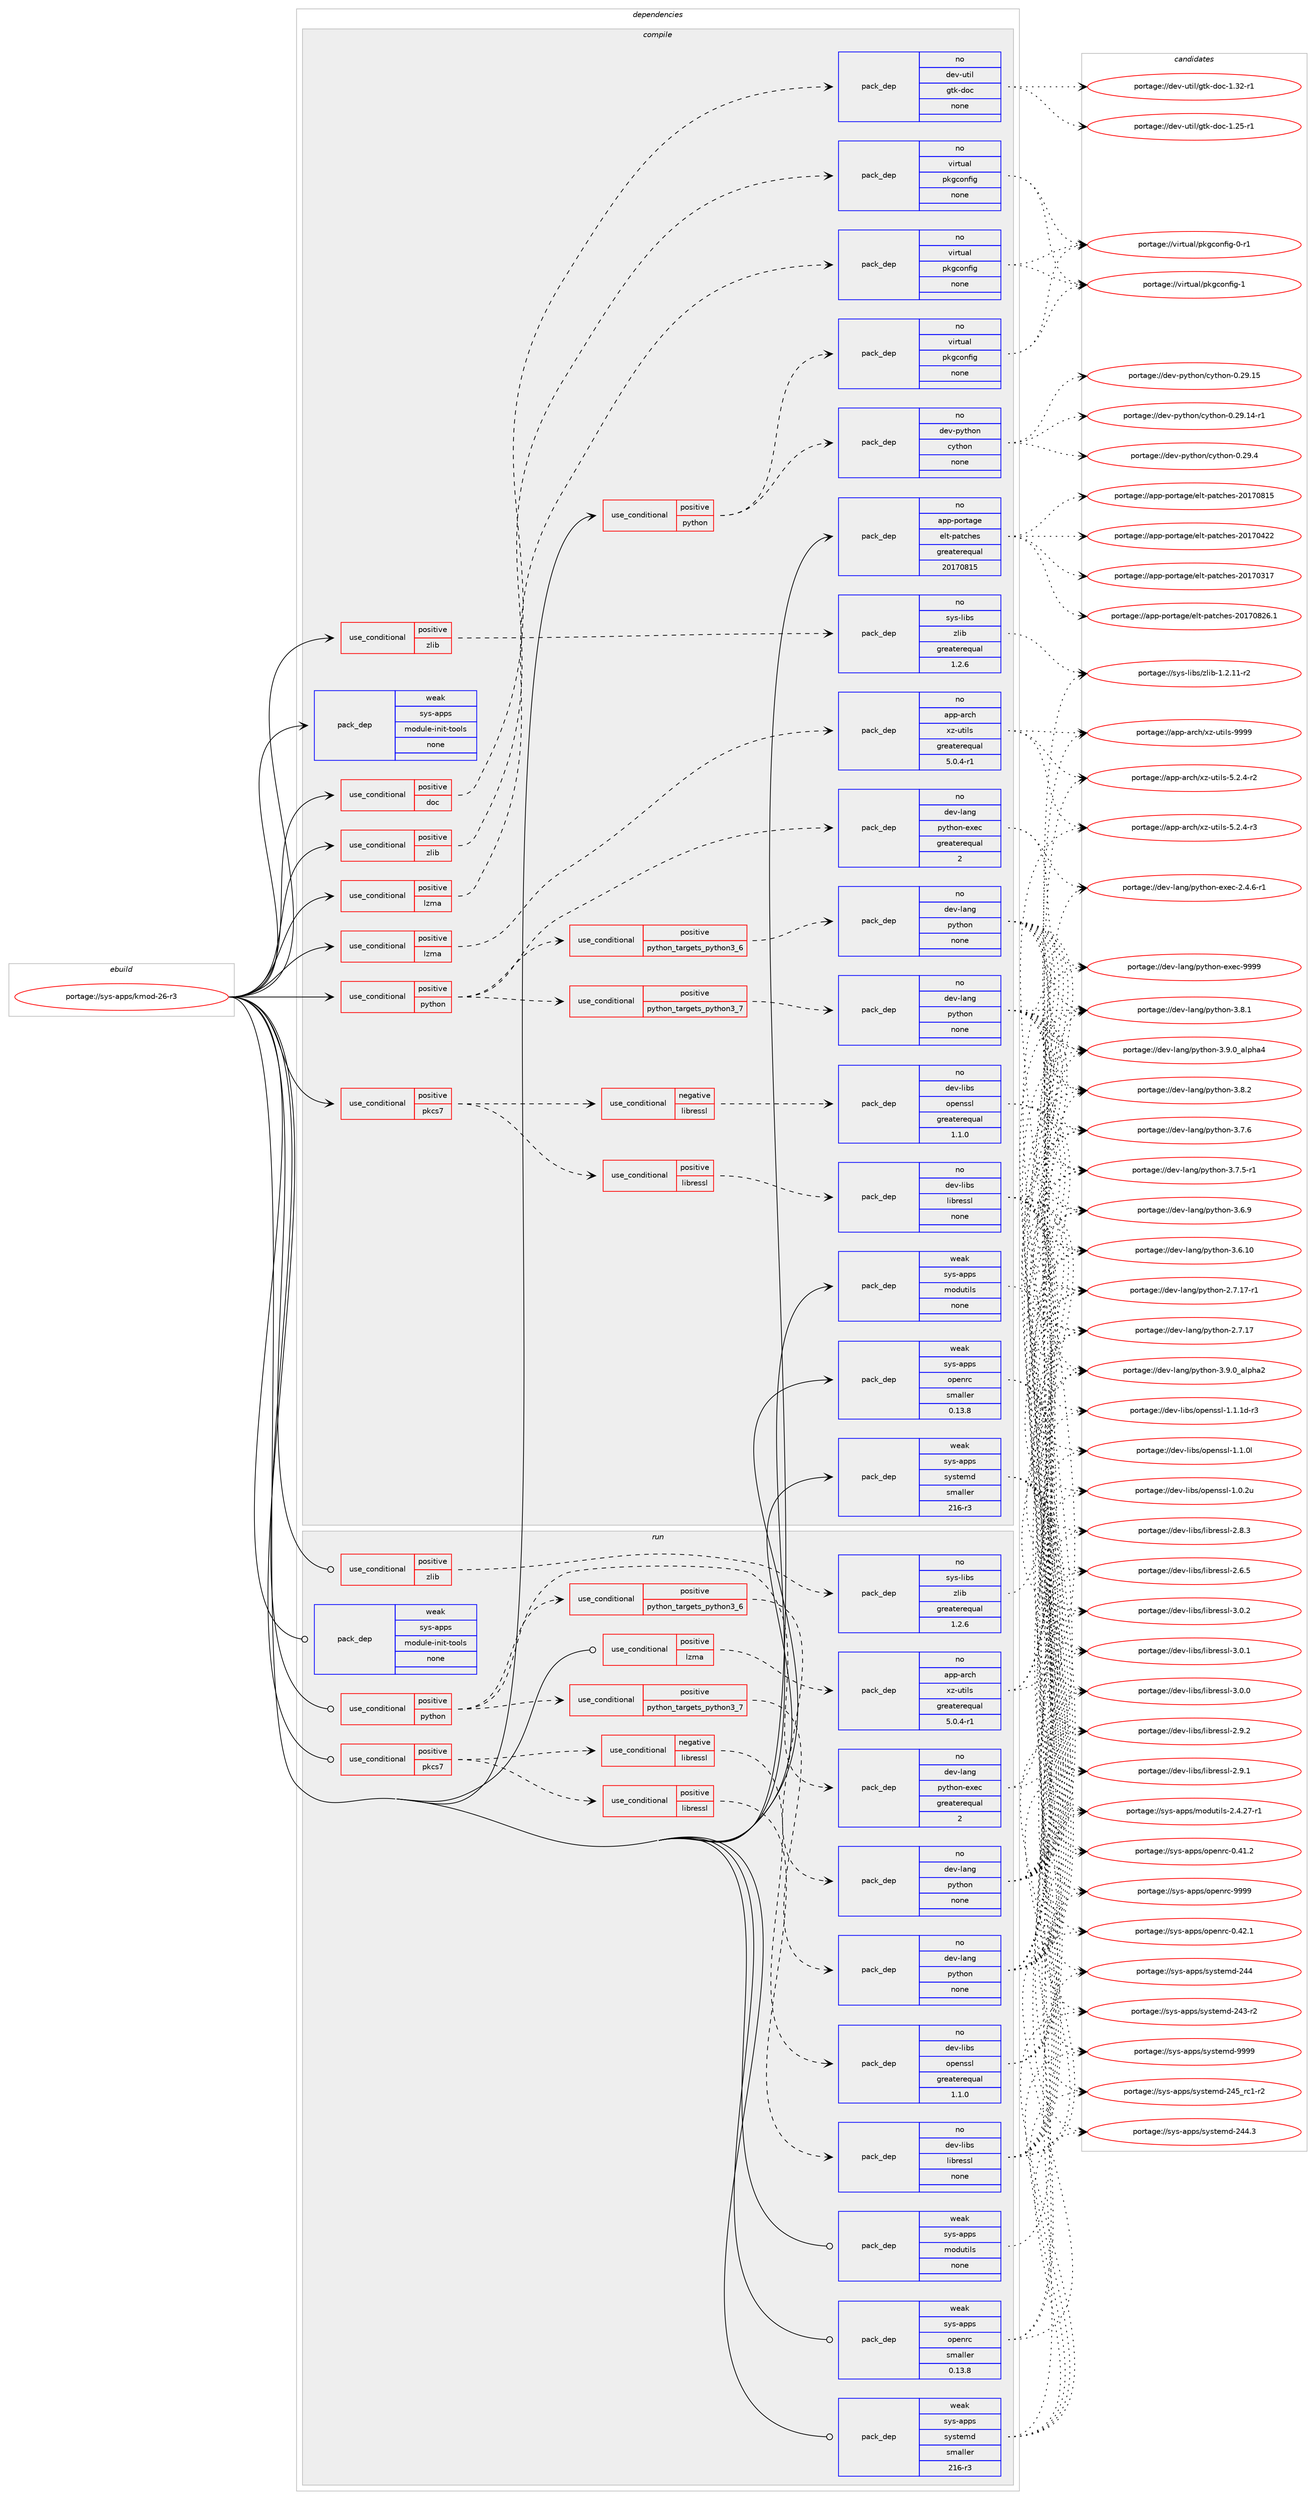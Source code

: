 digraph prolog {

# *************
# Graph options
# *************

newrank=true;
concentrate=true;
compound=true;
graph [rankdir=LR,fontname=Helvetica,fontsize=10,ranksep=1.5];#, ranksep=2.5, nodesep=0.2];
edge  [arrowhead=vee];
node  [fontname=Helvetica,fontsize=10];

# **********
# The ebuild
# **********

subgraph cluster_leftcol {
color=gray;
rank=same;
label=<<i>ebuild</i>>;
id [label="portage://sys-apps/kmod-26-r3", color=red, width=4, href="../sys-apps/kmod-26-r3.svg"];
}

# ****************
# The dependencies
# ****************

subgraph cluster_midcol {
color=gray;
label=<<i>dependencies</i>>;
subgraph cluster_compile {
fillcolor="#eeeeee";
style=filled;
label=<<i>compile</i>>;
subgraph cond8018 {
dependency38974 [label=<<TABLE BORDER="0" CELLBORDER="1" CELLSPACING="0" CELLPADDING="4"><TR><TD ROWSPAN="3" CELLPADDING="10">use_conditional</TD></TR><TR><TD>positive</TD></TR><TR><TD>doc</TD></TR></TABLE>>, shape=none, color=red];
subgraph pack30027 {
dependency38975 [label=<<TABLE BORDER="0" CELLBORDER="1" CELLSPACING="0" CELLPADDING="4" WIDTH="220"><TR><TD ROWSPAN="6" CELLPADDING="30">pack_dep</TD></TR><TR><TD WIDTH="110">no</TD></TR><TR><TD>dev-util</TD></TR><TR><TD>gtk-doc</TD></TR><TR><TD>none</TD></TR><TR><TD></TD></TR></TABLE>>, shape=none, color=blue];
}
dependency38974:e -> dependency38975:w [weight=20,style="dashed",arrowhead="vee"];
}
id:e -> dependency38974:w [weight=20,style="solid",arrowhead="vee"];
subgraph cond8019 {
dependency38976 [label=<<TABLE BORDER="0" CELLBORDER="1" CELLSPACING="0" CELLPADDING="4"><TR><TD ROWSPAN="3" CELLPADDING="10">use_conditional</TD></TR><TR><TD>positive</TD></TR><TR><TD>lzma</TD></TR></TABLE>>, shape=none, color=red];
subgraph pack30028 {
dependency38977 [label=<<TABLE BORDER="0" CELLBORDER="1" CELLSPACING="0" CELLPADDING="4" WIDTH="220"><TR><TD ROWSPAN="6" CELLPADDING="30">pack_dep</TD></TR><TR><TD WIDTH="110">no</TD></TR><TR><TD>app-arch</TD></TR><TR><TD>xz-utils</TD></TR><TR><TD>greaterequal</TD></TR><TR><TD>5.0.4-r1</TD></TR></TABLE>>, shape=none, color=blue];
}
dependency38976:e -> dependency38977:w [weight=20,style="dashed",arrowhead="vee"];
}
id:e -> dependency38976:w [weight=20,style="solid",arrowhead="vee"];
subgraph cond8020 {
dependency38978 [label=<<TABLE BORDER="0" CELLBORDER="1" CELLSPACING="0" CELLPADDING="4"><TR><TD ROWSPAN="3" CELLPADDING="10">use_conditional</TD></TR><TR><TD>positive</TD></TR><TR><TD>lzma</TD></TR></TABLE>>, shape=none, color=red];
subgraph pack30029 {
dependency38979 [label=<<TABLE BORDER="0" CELLBORDER="1" CELLSPACING="0" CELLPADDING="4" WIDTH="220"><TR><TD ROWSPAN="6" CELLPADDING="30">pack_dep</TD></TR><TR><TD WIDTH="110">no</TD></TR><TR><TD>virtual</TD></TR><TR><TD>pkgconfig</TD></TR><TR><TD>none</TD></TR><TR><TD></TD></TR></TABLE>>, shape=none, color=blue];
}
dependency38978:e -> dependency38979:w [weight=20,style="dashed",arrowhead="vee"];
}
id:e -> dependency38978:w [weight=20,style="solid",arrowhead="vee"];
subgraph cond8021 {
dependency38980 [label=<<TABLE BORDER="0" CELLBORDER="1" CELLSPACING="0" CELLPADDING="4"><TR><TD ROWSPAN="3" CELLPADDING="10">use_conditional</TD></TR><TR><TD>positive</TD></TR><TR><TD>pkcs7</TD></TR></TABLE>>, shape=none, color=red];
subgraph cond8022 {
dependency38981 [label=<<TABLE BORDER="0" CELLBORDER="1" CELLSPACING="0" CELLPADDING="4"><TR><TD ROWSPAN="3" CELLPADDING="10">use_conditional</TD></TR><TR><TD>negative</TD></TR><TR><TD>libressl</TD></TR></TABLE>>, shape=none, color=red];
subgraph pack30030 {
dependency38982 [label=<<TABLE BORDER="0" CELLBORDER="1" CELLSPACING="0" CELLPADDING="4" WIDTH="220"><TR><TD ROWSPAN="6" CELLPADDING="30">pack_dep</TD></TR><TR><TD WIDTH="110">no</TD></TR><TR><TD>dev-libs</TD></TR><TR><TD>openssl</TD></TR><TR><TD>greaterequal</TD></TR><TR><TD>1.1.0</TD></TR></TABLE>>, shape=none, color=blue];
}
dependency38981:e -> dependency38982:w [weight=20,style="dashed",arrowhead="vee"];
}
dependency38980:e -> dependency38981:w [weight=20,style="dashed",arrowhead="vee"];
subgraph cond8023 {
dependency38983 [label=<<TABLE BORDER="0" CELLBORDER="1" CELLSPACING="0" CELLPADDING="4"><TR><TD ROWSPAN="3" CELLPADDING="10">use_conditional</TD></TR><TR><TD>positive</TD></TR><TR><TD>libressl</TD></TR></TABLE>>, shape=none, color=red];
subgraph pack30031 {
dependency38984 [label=<<TABLE BORDER="0" CELLBORDER="1" CELLSPACING="0" CELLPADDING="4" WIDTH="220"><TR><TD ROWSPAN="6" CELLPADDING="30">pack_dep</TD></TR><TR><TD WIDTH="110">no</TD></TR><TR><TD>dev-libs</TD></TR><TR><TD>libressl</TD></TR><TR><TD>none</TD></TR><TR><TD></TD></TR></TABLE>>, shape=none, color=blue];
}
dependency38983:e -> dependency38984:w [weight=20,style="dashed",arrowhead="vee"];
}
dependency38980:e -> dependency38983:w [weight=20,style="dashed",arrowhead="vee"];
}
id:e -> dependency38980:w [weight=20,style="solid",arrowhead="vee"];
subgraph cond8024 {
dependency38985 [label=<<TABLE BORDER="0" CELLBORDER="1" CELLSPACING="0" CELLPADDING="4"><TR><TD ROWSPAN="3" CELLPADDING="10">use_conditional</TD></TR><TR><TD>positive</TD></TR><TR><TD>python</TD></TR></TABLE>>, shape=none, color=red];
subgraph cond8025 {
dependency38986 [label=<<TABLE BORDER="0" CELLBORDER="1" CELLSPACING="0" CELLPADDING="4"><TR><TD ROWSPAN="3" CELLPADDING="10">use_conditional</TD></TR><TR><TD>positive</TD></TR><TR><TD>python_targets_python3_6</TD></TR></TABLE>>, shape=none, color=red];
subgraph pack30032 {
dependency38987 [label=<<TABLE BORDER="0" CELLBORDER="1" CELLSPACING="0" CELLPADDING="4" WIDTH="220"><TR><TD ROWSPAN="6" CELLPADDING="30">pack_dep</TD></TR><TR><TD WIDTH="110">no</TD></TR><TR><TD>dev-lang</TD></TR><TR><TD>python</TD></TR><TR><TD>none</TD></TR><TR><TD></TD></TR></TABLE>>, shape=none, color=blue];
}
dependency38986:e -> dependency38987:w [weight=20,style="dashed",arrowhead="vee"];
}
dependency38985:e -> dependency38986:w [weight=20,style="dashed",arrowhead="vee"];
subgraph cond8026 {
dependency38988 [label=<<TABLE BORDER="0" CELLBORDER="1" CELLSPACING="0" CELLPADDING="4"><TR><TD ROWSPAN="3" CELLPADDING="10">use_conditional</TD></TR><TR><TD>positive</TD></TR><TR><TD>python_targets_python3_7</TD></TR></TABLE>>, shape=none, color=red];
subgraph pack30033 {
dependency38989 [label=<<TABLE BORDER="0" CELLBORDER="1" CELLSPACING="0" CELLPADDING="4" WIDTH="220"><TR><TD ROWSPAN="6" CELLPADDING="30">pack_dep</TD></TR><TR><TD WIDTH="110">no</TD></TR><TR><TD>dev-lang</TD></TR><TR><TD>python</TD></TR><TR><TD>none</TD></TR><TR><TD></TD></TR></TABLE>>, shape=none, color=blue];
}
dependency38988:e -> dependency38989:w [weight=20,style="dashed",arrowhead="vee"];
}
dependency38985:e -> dependency38988:w [weight=20,style="dashed",arrowhead="vee"];
subgraph pack30034 {
dependency38990 [label=<<TABLE BORDER="0" CELLBORDER="1" CELLSPACING="0" CELLPADDING="4" WIDTH="220"><TR><TD ROWSPAN="6" CELLPADDING="30">pack_dep</TD></TR><TR><TD WIDTH="110">no</TD></TR><TR><TD>dev-lang</TD></TR><TR><TD>python-exec</TD></TR><TR><TD>greaterequal</TD></TR><TR><TD>2</TD></TR></TABLE>>, shape=none, color=blue];
}
dependency38985:e -> dependency38990:w [weight=20,style="dashed",arrowhead="vee"];
}
id:e -> dependency38985:w [weight=20,style="solid",arrowhead="vee"];
subgraph cond8027 {
dependency38991 [label=<<TABLE BORDER="0" CELLBORDER="1" CELLSPACING="0" CELLPADDING="4"><TR><TD ROWSPAN="3" CELLPADDING="10">use_conditional</TD></TR><TR><TD>positive</TD></TR><TR><TD>python</TD></TR></TABLE>>, shape=none, color=red];
subgraph pack30035 {
dependency38992 [label=<<TABLE BORDER="0" CELLBORDER="1" CELLSPACING="0" CELLPADDING="4" WIDTH="220"><TR><TD ROWSPAN="6" CELLPADDING="30">pack_dep</TD></TR><TR><TD WIDTH="110">no</TD></TR><TR><TD>dev-python</TD></TR><TR><TD>cython</TD></TR><TR><TD>none</TD></TR><TR><TD></TD></TR></TABLE>>, shape=none, color=blue];
}
dependency38991:e -> dependency38992:w [weight=20,style="dashed",arrowhead="vee"];
subgraph pack30036 {
dependency38993 [label=<<TABLE BORDER="0" CELLBORDER="1" CELLSPACING="0" CELLPADDING="4" WIDTH="220"><TR><TD ROWSPAN="6" CELLPADDING="30">pack_dep</TD></TR><TR><TD WIDTH="110">no</TD></TR><TR><TD>virtual</TD></TR><TR><TD>pkgconfig</TD></TR><TR><TD>none</TD></TR><TR><TD></TD></TR></TABLE>>, shape=none, color=blue];
}
dependency38991:e -> dependency38993:w [weight=20,style="dashed",arrowhead="vee"];
}
id:e -> dependency38991:w [weight=20,style="solid",arrowhead="vee"];
subgraph cond8028 {
dependency38994 [label=<<TABLE BORDER="0" CELLBORDER="1" CELLSPACING="0" CELLPADDING="4"><TR><TD ROWSPAN="3" CELLPADDING="10">use_conditional</TD></TR><TR><TD>positive</TD></TR><TR><TD>zlib</TD></TR></TABLE>>, shape=none, color=red];
subgraph pack30037 {
dependency38995 [label=<<TABLE BORDER="0" CELLBORDER="1" CELLSPACING="0" CELLPADDING="4" WIDTH="220"><TR><TD ROWSPAN="6" CELLPADDING="30">pack_dep</TD></TR><TR><TD WIDTH="110">no</TD></TR><TR><TD>sys-libs</TD></TR><TR><TD>zlib</TD></TR><TR><TD>greaterequal</TD></TR><TR><TD>1.2.6</TD></TR></TABLE>>, shape=none, color=blue];
}
dependency38994:e -> dependency38995:w [weight=20,style="dashed",arrowhead="vee"];
}
id:e -> dependency38994:w [weight=20,style="solid",arrowhead="vee"];
subgraph cond8029 {
dependency38996 [label=<<TABLE BORDER="0" CELLBORDER="1" CELLSPACING="0" CELLPADDING="4"><TR><TD ROWSPAN="3" CELLPADDING="10">use_conditional</TD></TR><TR><TD>positive</TD></TR><TR><TD>zlib</TD></TR></TABLE>>, shape=none, color=red];
subgraph pack30038 {
dependency38997 [label=<<TABLE BORDER="0" CELLBORDER="1" CELLSPACING="0" CELLPADDING="4" WIDTH="220"><TR><TD ROWSPAN="6" CELLPADDING="30">pack_dep</TD></TR><TR><TD WIDTH="110">no</TD></TR><TR><TD>virtual</TD></TR><TR><TD>pkgconfig</TD></TR><TR><TD>none</TD></TR><TR><TD></TD></TR></TABLE>>, shape=none, color=blue];
}
dependency38996:e -> dependency38997:w [weight=20,style="dashed",arrowhead="vee"];
}
id:e -> dependency38996:w [weight=20,style="solid",arrowhead="vee"];
subgraph pack30039 {
dependency38998 [label=<<TABLE BORDER="0" CELLBORDER="1" CELLSPACING="0" CELLPADDING="4" WIDTH="220"><TR><TD ROWSPAN="6" CELLPADDING="30">pack_dep</TD></TR><TR><TD WIDTH="110">no</TD></TR><TR><TD>app-portage</TD></TR><TR><TD>elt-patches</TD></TR><TR><TD>greaterequal</TD></TR><TR><TD>20170815</TD></TR></TABLE>>, shape=none, color=blue];
}
id:e -> dependency38998:w [weight=20,style="solid",arrowhead="vee"];
subgraph pack30040 {
dependency38999 [label=<<TABLE BORDER="0" CELLBORDER="1" CELLSPACING="0" CELLPADDING="4" WIDTH="220"><TR><TD ROWSPAN="6" CELLPADDING="30">pack_dep</TD></TR><TR><TD WIDTH="110">weak</TD></TR><TR><TD>sys-apps</TD></TR><TR><TD>module-init-tools</TD></TR><TR><TD>none</TD></TR><TR><TD></TD></TR></TABLE>>, shape=none, color=blue];
}
id:e -> dependency38999:w [weight=20,style="solid",arrowhead="vee"];
subgraph pack30041 {
dependency39000 [label=<<TABLE BORDER="0" CELLBORDER="1" CELLSPACING="0" CELLPADDING="4" WIDTH="220"><TR><TD ROWSPAN="6" CELLPADDING="30">pack_dep</TD></TR><TR><TD WIDTH="110">weak</TD></TR><TR><TD>sys-apps</TD></TR><TR><TD>modutils</TD></TR><TR><TD>none</TD></TR><TR><TD></TD></TR></TABLE>>, shape=none, color=blue];
}
id:e -> dependency39000:w [weight=20,style="solid",arrowhead="vee"];
subgraph pack30042 {
dependency39001 [label=<<TABLE BORDER="0" CELLBORDER="1" CELLSPACING="0" CELLPADDING="4" WIDTH="220"><TR><TD ROWSPAN="6" CELLPADDING="30">pack_dep</TD></TR><TR><TD WIDTH="110">weak</TD></TR><TR><TD>sys-apps</TD></TR><TR><TD>openrc</TD></TR><TR><TD>smaller</TD></TR><TR><TD>0.13.8</TD></TR></TABLE>>, shape=none, color=blue];
}
id:e -> dependency39001:w [weight=20,style="solid",arrowhead="vee"];
subgraph pack30043 {
dependency39002 [label=<<TABLE BORDER="0" CELLBORDER="1" CELLSPACING="0" CELLPADDING="4" WIDTH="220"><TR><TD ROWSPAN="6" CELLPADDING="30">pack_dep</TD></TR><TR><TD WIDTH="110">weak</TD></TR><TR><TD>sys-apps</TD></TR><TR><TD>systemd</TD></TR><TR><TD>smaller</TD></TR><TR><TD>216-r3</TD></TR></TABLE>>, shape=none, color=blue];
}
id:e -> dependency39002:w [weight=20,style="solid",arrowhead="vee"];
}
subgraph cluster_compileandrun {
fillcolor="#eeeeee";
style=filled;
label=<<i>compile and run</i>>;
}
subgraph cluster_run {
fillcolor="#eeeeee";
style=filled;
label=<<i>run</i>>;
subgraph cond8030 {
dependency39003 [label=<<TABLE BORDER="0" CELLBORDER="1" CELLSPACING="0" CELLPADDING="4"><TR><TD ROWSPAN="3" CELLPADDING="10">use_conditional</TD></TR><TR><TD>positive</TD></TR><TR><TD>lzma</TD></TR></TABLE>>, shape=none, color=red];
subgraph pack30044 {
dependency39004 [label=<<TABLE BORDER="0" CELLBORDER="1" CELLSPACING="0" CELLPADDING="4" WIDTH="220"><TR><TD ROWSPAN="6" CELLPADDING="30">pack_dep</TD></TR><TR><TD WIDTH="110">no</TD></TR><TR><TD>app-arch</TD></TR><TR><TD>xz-utils</TD></TR><TR><TD>greaterequal</TD></TR><TR><TD>5.0.4-r1</TD></TR></TABLE>>, shape=none, color=blue];
}
dependency39003:e -> dependency39004:w [weight=20,style="dashed",arrowhead="vee"];
}
id:e -> dependency39003:w [weight=20,style="solid",arrowhead="odot"];
subgraph cond8031 {
dependency39005 [label=<<TABLE BORDER="0" CELLBORDER="1" CELLSPACING="0" CELLPADDING="4"><TR><TD ROWSPAN="3" CELLPADDING="10">use_conditional</TD></TR><TR><TD>positive</TD></TR><TR><TD>pkcs7</TD></TR></TABLE>>, shape=none, color=red];
subgraph cond8032 {
dependency39006 [label=<<TABLE BORDER="0" CELLBORDER="1" CELLSPACING="0" CELLPADDING="4"><TR><TD ROWSPAN="3" CELLPADDING="10">use_conditional</TD></TR><TR><TD>negative</TD></TR><TR><TD>libressl</TD></TR></TABLE>>, shape=none, color=red];
subgraph pack30045 {
dependency39007 [label=<<TABLE BORDER="0" CELLBORDER="1" CELLSPACING="0" CELLPADDING="4" WIDTH="220"><TR><TD ROWSPAN="6" CELLPADDING="30">pack_dep</TD></TR><TR><TD WIDTH="110">no</TD></TR><TR><TD>dev-libs</TD></TR><TR><TD>openssl</TD></TR><TR><TD>greaterequal</TD></TR><TR><TD>1.1.0</TD></TR></TABLE>>, shape=none, color=blue];
}
dependency39006:e -> dependency39007:w [weight=20,style="dashed",arrowhead="vee"];
}
dependency39005:e -> dependency39006:w [weight=20,style="dashed",arrowhead="vee"];
subgraph cond8033 {
dependency39008 [label=<<TABLE BORDER="0" CELLBORDER="1" CELLSPACING="0" CELLPADDING="4"><TR><TD ROWSPAN="3" CELLPADDING="10">use_conditional</TD></TR><TR><TD>positive</TD></TR><TR><TD>libressl</TD></TR></TABLE>>, shape=none, color=red];
subgraph pack30046 {
dependency39009 [label=<<TABLE BORDER="0" CELLBORDER="1" CELLSPACING="0" CELLPADDING="4" WIDTH="220"><TR><TD ROWSPAN="6" CELLPADDING="30">pack_dep</TD></TR><TR><TD WIDTH="110">no</TD></TR><TR><TD>dev-libs</TD></TR><TR><TD>libressl</TD></TR><TR><TD>none</TD></TR><TR><TD></TD></TR></TABLE>>, shape=none, color=blue];
}
dependency39008:e -> dependency39009:w [weight=20,style="dashed",arrowhead="vee"];
}
dependency39005:e -> dependency39008:w [weight=20,style="dashed",arrowhead="vee"];
}
id:e -> dependency39005:w [weight=20,style="solid",arrowhead="odot"];
subgraph cond8034 {
dependency39010 [label=<<TABLE BORDER="0" CELLBORDER="1" CELLSPACING="0" CELLPADDING="4"><TR><TD ROWSPAN="3" CELLPADDING="10">use_conditional</TD></TR><TR><TD>positive</TD></TR><TR><TD>python</TD></TR></TABLE>>, shape=none, color=red];
subgraph cond8035 {
dependency39011 [label=<<TABLE BORDER="0" CELLBORDER="1" CELLSPACING="0" CELLPADDING="4"><TR><TD ROWSPAN="3" CELLPADDING="10">use_conditional</TD></TR><TR><TD>positive</TD></TR><TR><TD>python_targets_python3_6</TD></TR></TABLE>>, shape=none, color=red];
subgraph pack30047 {
dependency39012 [label=<<TABLE BORDER="0" CELLBORDER="1" CELLSPACING="0" CELLPADDING="4" WIDTH="220"><TR><TD ROWSPAN="6" CELLPADDING="30">pack_dep</TD></TR><TR><TD WIDTH="110">no</TD></TR><TR><TD>dev-lang</TD></TR><TR><TD>python</TD></TR><TR><TD>none</TD></TR><TR><TD></TD></TR></TABLE>>, shape=none, color=blue];
}
dependency39011:e -> dependency39012:w [weight=20,style="dashed",arrowhead="vee"];
}
dependency39010:e -> dependency39011:w [weight=20,style="dashed",arrowhead="vee"];
subgraph cond8036 {
dependency39013 [label=<<TABLE BORDER="0" CELLBORDER="1" CELLSPACING="0" CELLPADDING="4"><TR><TD ROWSPAN="3" CELLPADDING="10">use_conditional</TD></TR><TR><TD>positive</TD></TR><TR><TD>python_targets_python3_7</TD></TR></TABLE>>, shape=none, color=red];
subgraph pack30048 {
dependency39014 [label=<<TABLE BORDER="0" CELLBORDER="1" CELLSPACING="0" CELLPADDING="4" WIDTH="220"><TR><TD ROWSPAN="6" CELLPADDING="30">pack_dep</TD></TR><TR><TD WIDTH="110">no</TD></TR><TR><TD>dev-lang</TD></TR><TR><TD>python</TD></TR><TR><TD>none</TD></TR><TR><TD></TD></TR></TABLE>>, shape=none, color=blue];
}
dependency39013:e -> dependency39014:w [weight=20,style="dashed",arrowhead="vee"];
}
dependency39010:e -> dependency39013:w [weight=20,style="dashed",arrowhead="vee"];
subgraph pack30049 {
dependency39015 [label=<<TABLE BORDER="0" CELLBORDER="1" CELLSPACING="0" CELLPADDING="4" WIDTH="220"><TR><TD ROWSPAN="6" CELLPADDING="30">pack_dep</TD></TR><TR><TD WIDTH="110">no</TD></TR><TR><TD>dev-lang</TD></TR><TR><TD>python-exec</TD></TR><TR><TD>greaterequal</TD></TR><TR><TD>2</TD></TR></TABLE>>, shape=none, color=blue];
}
dependency39010:e -> dependency39015:w [weight=20,style="dashed",arrowhead="vee"];
}
id:e -> dependency39010:w [weight=20,style="solid",arrowhead="odot"];
subgraph cond8037 {
dependency39016 [label=<<TABLE BORDER="0" CELLBORDER="1" CELLSPACING="0" CELLPADDING="4"><TR><TD ROWSPAN="3" CELLPADDING="10">use_conditional</TD></TR><TR><TD>positive</TD></TR><TR><TD>zlib</TD></TR></TABLE>>, shape=none, color=red];
subgraph pack30050 {
dependency39017 [label=<<TABLE BORDER="0" CELLBORDER="1" CELLSPACING="0" CELLPADDING="4" WIDTH="220"><TR><TD ROWSPAN="6" CELLPADDING="30">pack_dep</TD></TR><TR><TD WIDTH="110">no</TD></TR><TR><TD>sys-libs</TD></TR><TR><TD>zlib</TD></TR><TR><TD>greaterequal</TD></TR><TR><TD>1.2.6</TD></TR></TABLE>>, shape=none, color=blue];
}
dependency39016:e -> dependency39017:w [weight=20,style="dashed",arrowhead="vee"];
}
id:e -> dependency39016:w [weight=20,style="solid",arrowhead="odot"];
subgraph pack30051 {
dependency39018 [label=<<TABLE BORDER="0" CELLBORDER="1" CELLSPACING="0" CELLPADDING="4" WIDTH="220"><TR><TD ROWSPAN="6" CELLPADDING="30">pack_dep</TD></TR><TR><TD WIDTH="110">weak</TD></TR><TR><TD>sys-apps</TD></TR><TR><TD>module-init-tools</TD></TR><TR><TD>none</TD></TR><TR><TD></TD></TR></TABLE>>, shape=none, color=blue];
}
id:e -> dependency39018:w [weight=20,style="solid",arrowhead="odot"];
subgraph pack30052 {
dependency39019 [label=<<TABLE BORDER="0" CELLBORDER="1" CELLSPACING="0" CELLPADDING="4" WIDTH="220"><TR><TD ROWSPAN="6" CELLPADDING="30">pack_dep</TD></TR><TR><TD WIDTH="110">weak</TD></TR><TR><TD>sys-apps</TD></TR><TR><TD>modutils</TD></TR><TR><TD>none</TD></TR><TR><TD></TD></TR></TABLE>>, shape=none, color=blue];
}
id:e -> dependency39019:w [weight=20,style="solid",arrowhead="odot"];
subgraph pack30053 {
dependency39020 [label=<<TABLE BORDER="0" CELLBORDER="1" CELLSPACING="0" CELLPADDING="4" WIDTH="220"><TR><TD ROWSPAN="6" CELLPADDING="30">pack_dep</TD></TR><TR><TD WIDTH="110">weak</TD></TR><TR><TD>sys-apps</TD></TR><TR><TD>openrc</TD></TR><TR><TD>smaller</TD></TR><TR><TD>0.13.8</TD></TR></TABLE>>, shape=none, color=blue];
}
id:e -> dependency39020:w [weight=20,style="solid",arrowhead="odot"];
subgraph pack30054 {
dependency39021 [label=<<TABLE BORDER="0" CELLBORDER="1" CELLSPACING="0" CELLPADDING="4" WIDTH="220"><TR><TD ROWSPAN="6" CELLPADDING="30">pack_dep</TD></TR><TR><TD WIDTH="110">weak</TD></TR><TR><TD>sys-apps</TD></TR><TR><TD>systemd</TD></TR><TR><TD>smaller</TD></TR><TR><TD>216-r3</TD></TR></TABLE>>, shape=none, color=blue];
}
id:e -> dependency39021:w [weight=20,style="solid",arrowhead="odot"];
}
}

# **************
# The candidates
# **************

subgraph cluster_choices {
rank=same;
color=gray;
label=<<i>candidates</i>>;

subgraph choice30027 {
color=black;
nodesep=1;
choice1001011184511711610510847103116107451001119945494651504511449 [label="portage://dev-util/gtk-doc-1.32-r1", color=red, width=4,href="../dev-util/gtk-doc-1.32-r1.svg"];
choice1001011184511711610510847103116107451001119945494650534511449 [label="portage://dev-util/gtk-doc-1.25-r1", color=red, width=4,href="../dev-util/gtk-doc-1.25-r1.svg"];
dependency38975:e -> choice1001011184511711610510847103116107451001119945494651504511449:w [style=dotted,weight="100"];
dependency38975:e -> choice1001011184511711610510847103116107451001119945494650534511449:w [style=dotted,weight="100"];
}
subgraph choice30028 {
color=black;
nodesep=1;
choice9711211245971149910447120122451171161051081154557575757 [label="portage://app-arch/xz-utils-9999", color=red, width=4,href="../app-arch/xz-utils-9999.svg"];
choice9711211245971149910447120122451171161051081154553465046524511451 [label="portage://app-arch/xz-utils-5.2.4-r3", color=red, width=4,href="../app-arch/xz-utils-5.2.4-r3.svg"];
choice9711211245971149910447120122451171161051081154553465046524511450 [label="portage://app-arch/xz-utils-5.2.4-r2", color=red, width=4,href="../app-arch/xz-utils-5.2.4-r2.svg"];
dependency38977:e -> choice9711211245971149910447120122451171161051081154557575757:w [style=dotted,weight="100"];
dependency38977:e -> choice9711211245971149910447120122451171161051081154553465046524511451:w [style=dotted,weight="100"];
dependency38977:e -> choice9711211245971149910447120122451171161051081154553465046524511450:w [style=dotted,weight="100"];
}
subgraph choice30029 {
color=black;
nodesep=1;
choice1181051141161179710847112107103991111101021051034549 [label="portage://virtual/pkgconfig-1", color=red, width=4,href="../virtual/pkgconfig-1.svg"];
choice11810511411611797108471121071039911111010210510345484511449 [label="portage://virtual/pkgconfig-0-r1", color=red, width=4,href="../virtual/pkgconfig-0-r1.svg"];
dependency38979:e -> choice1181051141161179710847112107103991111101021051034549:w [style=dotted,weight="100"];
dependency38979:e -> choice11810511411611797108471121071039911111010210510345484511449:w [style=dotted,weight="100"];
}
subgraph choice30030 {
color=black;
nodesep=1;
choice1001011184510810598115471111121011101151151084549464946491004511451 [label="portage://dev-libs/openssl-1.1.1d-r3", color=red, width=4,href="../dev-libs/openssl-1.1.1d-r3.svg"];
choice100101118451081059811547111112101110115115108454946494648108 [label="portage://dev-libs/openssl-1.1.0l", color=red, width=4,href="../dev-libs/openssl-1.1.0l.svg"];
choice100101118451081059811547111112101110115115108454946484650117 [label="portage://dev-libs/openssl-1.0.2u", color=red, width=4,href="../dev-libs/openssl-1.0.2u.svg"];
dependency38982:e -> choice1001011184510810598115471111121011101151151084549464946491004511451:w [style=dotted,weight="100"];
dependency38982:e -> choice100101118451081059811547111112101110115115108454946494648108:w [style=dotted,weight="100"];
dependency38982:e -> choice100101118451081059811547111112101110115115108454946484650117:w [style=dotted,weight="100"];
}
subgraph choice30031 {
color=black;
nodesep=1;
choice10010111845108105981154710810598114101115115108455146484650 [label="portage://dev-libs/libressl-3.0.2", color=red, width=4,href="../dev-libs/libressl-3.0.2.svg"];
choice10010111845108105981154710810598114101115115108455146484649 [label="portage://dev-libs/libressl-3.0.1", color=red, width=4,href="../dev-libs/libressl-3.0.1.svg"];
choice10010111845108105981154710810598114101115115108455146484648 [label="portage://dev-libs/libressl-3.0.0", color=red, width=4,href="../dev-libs/libressl-3.0.0.svg"];
choice10010111845108105981154710810598114101115115108455046574650 [label="portage://dev-libs/libressl-2.9.2", color=red, width=4,href="../dev-libs/libressl-2.9.2.svg"];
choice10010111845108105981154710810598114101115115108455046574649 [label="portage://dev-libs/libressl-2.9.1", color=red, width=4,href="../dev-libs/libressl-2.9.1.svg"];
choice10010111845108105981154710810598114101115115108455046564651 [label="portage://dev-libs/libressl-2.8.3", color=red, width=4,href="../dev-libs/libressl-2.8.3.svg"];
choice10010111845108105981154710810598114101115115108455046544653 [label="portage://dev-libs/libressl-2.6.5", color=red, width=4,href="../dev-libs/libressl-2.6.5.svg"];
dependency38984:e -> choice10010111845108105981154710810598114101115115108455146484650:w [style=dotted,weight="100"];
dependency38984:e -> choice10010111845108105981154710810598114101115115108455146484649:w [style=dotted,weight="100"];
dependency38984:e -> choice10010111845108105981154710810598114101115115108455146484648:w [style=dotted,weight="100"];
dependency38984:e -> choice10010111845108105981154710810598114101115115108455046574650:w [style=dotted,weight="100"];
dependency38984:e -> choice10010111845108105981154710810598114101115115108455046574649:w [style=dotted,weight="100"];
dependency38984:e -> choice10010111845108105981154710810598114101115115108455046564651:w [style=dotted,weight="100"];
dependency38984:e -> choice10010111845108105981154710810598114101115115108455046544653:w [style=dotted,weight="100"];
}
subgraph choice30032 {
color=black;
nodesep=1;
choice10010111845108971101034711212111610411111045514657464895971081121049752 [label="portage://dev-lang/python-3.9.0_alpha4", color=red, width=4,href="../dev-lang/python-3.9.0_alpha4.svg"];
choice10010111845108971101034711212111610411111045514657464895971081121049750 [label="portage://dev-lang/python-3.9.0_alpha2", color=red, width=4,href="../dev-lang/python-3.9.0_alpha2.svg"];
choice100101118451089711010347112121116104111110455146564650 [label="portage://dev-lang/python-3.8.2", color=red, width=4,href="../dev-lang/python-3.8.2.svg"];
choice100101118451089711010347112121116104111110455146564649 [label="portage://dev-lang/python-3.8.1", color=red, width=4,href="../dev-lang/python-3.8.1.svg"];
choice100101118451089711010347112121116104111110455146554654 [label="portage://dev-lang/python-3.7.6", color=red, width=4,href="../dev-lang/python-3.7.6.svg"];
choice1001011184510897110103471121211161041111104551465546534511449 [label="portage://dev-lang/python-3.7.5-r1", color=red, width=4,href="../dev-lang/python-3.7.5-r1.svg"];
choice100101118451089711010347112121116104111110455146544657 [label="portage://dev-lang/python-3.6.9", color=red, width=4,href="../dev-lang/python-3.6.9.svg"];
choice10010111845108971101034711212111610411111045514654464948 [label="portage://dev-lang/python-3.6.10", color=red, width=4,href="../dev-lang/python-3.6.10.svg"];
choice100101118451089711010347112121116104111110455046554649554511449 [label="portage://dev-lang/python-2.7.17-r1", color=red, width=4,href="../dev-lang/python-2.7.17-r1.svg"];
choice10010111845108971101034711212111610411111045504655464955 [label="portage://dev-lang/python-2.7.17", color=red, width=4,href="../dev-lang/python-2.7.17.svg"];
dependency38987:e -> choice10010111845108971101034711212111610411111045514657464895971081121049752:w [style=dotted,weight="100"];
dependency38987:e -> choice10010111845108971101034711212111610411111045514657464895971081121049750:w [style=dotted,weight="100"];
dependency38987:e -> choice100101118451089711010347112121116104111110455146564650:w [style=dotted,weight="100"];
dependency38987:e -> choice100101118451089711010347112121116104111110455146564649:w [style=dotted,weight="100"];
dependency38987:e -> choice100101118451089711010347112121116104111110455146554654:w [style=dotted,weight="100"];
dependency38987:e -> choice1001011184510897110103471121211161041111104551465546534511449:w [style=dotted,weight="100"];
dependency38987:e -> choice100101118451089711010347112121116104111110455146544657:w [style=dotted,weight="100"];
dependency38987:e -> choice10010111845108971101034711212111610411111045514654464948:w [style=dotted,weight="100"];
dependency38987:e -> choice100101118451089711010347112121116104111110455046554649554511449:w [style=dotted,weight="100"];
dependency38987:e -> choice10010111845108971101034711212111610411111045504655464955:w [style=dotted,weight="100"];
}
subgraph choice30033 {
color=black;
nodesep=1;
choice10010111845108971101034711212111610411111045514657464895971081121049752 [label="portage://dev-lang/python-3.9.0_alpha4", color=red, width=4,href="../dev-lang/python-3.9.0_alpha4.svg"];
choice10010111845108971101034711212111610411111045514657464895971081121049750 [label="portage://dev-lang/python-3.9.0_alpha2", color=red, width=4,href="../dev-lang/python-3.9.0_alpha2.svg"];
choice100101118451089711010347112121116104111110455146564650 [label="portage://dev-lang/python-3.8.2", color=red, width=4,href="../dev-lang/python-3.8.2.svg"];
choice100101118451089711010347112121116104111110455146564649 [label="portage://dev-lang/python-3.8.1", color=red, width=4,href="../dev-lang/python-3.8.1.svg"];
choice100101118451089711010347112121116104111110455146554654 [label="portage://dev-lang/python-3.7.6", color=red, width=4,href="../dev-lang/python-3.7.6.svg"];
choice1001011184510897110103471121211161041111104551465546534511449 [label="portage://dev-lang/python-3.7.5-r1", color=red, width=4,href="../dev-lang/python-3.7.5-r1.svg"];
choice100101118451089711010347112121116104111110455146544657 [label="portage://dev-lang/python-3.6.9", color=red, width=4,href="../dev-lang/python-3.6.9.svg"];
choice10010111845108971101034711212111610411111045514654464948 [label="portage://dev-lang/python-3.6.10", color=red, width=4,href="../dev-lang/python-3.6.10.svg"];
choice100101118451089711010347112121116104111110455046554649554511449 [label="portage://dev-lang/python-2.7.17-r1", color=red, width=4,href="../dev-lang/python-2.7.17-r1.svg"];
choice10010111845108971101034711212111610411111045504655464955 [label="portage://dev-lang/python-2.7.17", color=red, width=4,href="../dev-lang/python-2.7.17.svg"];
dependency38989:e -> choice10010111845108971101034711212111610411111045514657464895971081121049752:w [style=dotted,weight="100"];
dependency38989:e -> choice10010111845108971101034711212111610411111045514657464895971081121049750:w [style=dotted,weight="100"];
dependency38989:e -> choice100101118451089711010347112121116104111110455146564650:w [style=dotted,weight="100"];
dependency38989:e -> choice100101118451089711010347112121116104111110455146564649:w [style=dotted,weight="100"];
dependency38989:e -> choice100101118451089711010347112121116104111110455146554654:w [style=dotted,weight="100"];
dependency38989:e -> choice1001011184510897110103471121211161041111104551465546534511449:w [style=dotted,weight="100"];
dependency38989:e -> choice100101118451089711010347112121116104111110455146544657:w [style=dotted,weight="100"];
dependency38989:e -> choice10010111845108971101034711212111610411111045514654464948:w [style=dotted,weight="100"];
dependency38989:e -> choice100101118451089711010347112121116104111110455046554649554511449:w [style=dotted,weight="100"];
dependency38989:e -> choice10010111845108971101034711212111610411111045504655464955:w [style=dotted,weight="100"];
}
subgraph choice30034 {
color=black;
nodesep=1;
choice10010111845108971101034711212111610411111045101120101994557575757 [label="portage://dev-lang/python-exec-9999", color=red, width=4,href="../dev-lang/python-exec-9999.svg"];
choice10010111845108971101034711212111610411111045101120101994550465246544511449 [label="portage://dev-lang/python-exec-2.4.6-r1", color=red, width=4,href="../dev-lang/python-exec-2.4.6-r1.svg"];
dependency38990:e -> choice10010111845108971101034711212111610411111045101120101994557575757:w [style=dotted,weight="100"];
dependency38990:e -> choice10010111845108971101034711212111610411111045101120101994550465246544511449:w [style=dotted,weight="100"];
}
subgraph choice30035 {
color=black;
nodesep=1;
choice10010111845112121116104111110479912111610411111045484650574652 [label="portage://dev-python/cython-0.29.4", color=red, width=4,href="../dev-python/cython-0.29.4.svg"];
choice1001011184511212111610411111047991211161041111104548465057464953 [label="portage://dev-python/cython-0.29.15", color=red, width=4,href="../dev-python/cython-0.29.15.svg"];
choice10010111845112121116104111110479912111610411111045484650574649524511449 [label="portage://dev-python/cython-0.29.14-r1", color=red, width=4,href="../dev-python/cython-0.29.14-r1.svg"];
dependency38992:e -> choice10010111845112121116104111110479912111610411111045484650574652:w [style=dotted,weight="100"];
dependency38992:e -> choice1001011184511212111610411111047991211161041111104548465057464953:w [style=dotted,weight="100"];
dependency38992:e -> choice10010111845112121116104111110479912111610411111045484650574649524511449:w [style=dotted,weight="100"];
}
subgraph choice30036 {
color=black;
nodesep=1;
choice1181051141161179710847112107103991111101021051034549 [label="portage://virtual/pkgconfig-1", color=red, width=4,href="../virtual/pkgconfig-1.svg"];
choice11810511411611797108471121071039911111010210510345484511449 [label="portage://virtual/pkgconfig-0-r1", color=red, width=4,href="../virtual/pkgconfig-0-r1.svg"];
dependency38993:e -> choice1181051141161179710847112107103991111101021051034549:w [style=dotted,weight="100"];
dependency38993:e -> choice11810511411611797108471121071039911111010210510345484511449:w [style=dotted,weight="100"];
}
subgraph choice30037 {
color=black;
nodesep=1;
choice11512111545108105981154712210810598454946504649494511450 [label="portage://sys-libs/zlib-1.2.11-r2", color=red, width=4,href="../sys-libs/zlib-1.2.11-r2.svg"];
dependency38995:e -> choice11512111545108105981154712210810598454946504649494511450:w [style=dotted,weight="100"];
}
subgraph choice30038 {
color=black;
nodesep=1;
choice1181051141161179710847112107103991111101021051034549 [label="portage://virtual/pkgconfig-1", color=red, width=4,href="../virtual/pkgconfig-1.svg"];
choice11810511411611797108471121071039911111010210510345484511449 [label="portage://virtual/pkgconfig-0-r1", color=red, width=4,href="../virtual/pkgconfig-0-r1.svg"];
dependency38997:e -> choice1181051141161179710847112107103991111101021051034549:w [style=dotted,weight="100"];
dependency38997:e -> choice11810511411611797108471121071039911111010210510345484511449:w [style=dotted,weight="100"];
}
subgraph choice30039 {
color=black;
nodesep=1;
choice971121124511211111411697103101471011081164511297116991041011154550484955485650544649 [label="portage://app-portage/elt-patches-20170826.1", color=red, width=4,href="../app-portage/elt-patches-20170826.1.svg"];
choice97112112451121111141169710310147101108116451129711699104101115455048495548564953 [label="portage://app-portage/elt-patches-20170815", color=red, width=4,href="../app-portage/elt-patches-20170815.svg"];
choice97112112451121111141169710310147101108116451129711699104101115455048495548525050 [label="portage://app-portage/elt-patches-20170422", color=red, width=4,href="../app-portage/elt-patches-20170422.svg"];
choice97112112451121111141169710310147101108116451129711699104101115455048495548514955 [label="portage://app-portage/elt-patches-20170317", color=red, width=4,href="../app-portage/elt-patches-20170317.svg"];
dependency38998:e -> choice971121124511211111411697103101471011081164511297116991041011154550484955485650544649:w [style=dotted,weight="100"];
dependency38998:e -> choice97112112451121111141169710310147101108116451129711699104101115455048495548564953:w [style=dotted,weight="100"];
dependency38998:e -> choice97112112451121111141169710310147101108116451129711699104101115455048495548525050:w [style=dotted,weight="100"];
dependency38998:e -> choice97112112451121111141169710310147101108116451129711699104101115455048495548514955:w [style=dotted,weight="100"];
}
subgraph choice30040 {
color=black;
nodesep=1;
}
subgraph choice30041 {
color=black;
nodesep=1;
choice115121115459711211211547109111100117116105108115455046524650554511449 [label="portage://sys-apps/modutils-2.4.27-r1", color=red, width=4,href="../sys-apps/modutils-2.4.27-r1.svg"];
dependency39000:e -> choice115121115459711211211547109111100117116105108115455046524650554511449:w [style=dotted,weight="100"];
}
subgraph choice30042 {
color=black;
nodesep=1;
choice115121115459711211211547111112101110114994557575757 [label="portage://sys-apps/openrc-9999", color=red, width=4,href="../sys-apps/openrc-9999.svg"];
choice1151211154597112112115471111121011101149945484652504649 [label="portage://sys-apps/openrc-0.42.1", color=red, width=4,href="../sys-apps/openrc-0.42.1.svg"];
choice1151211154597112112115471111121011101149945484652494650 [label="portage://sys-apps/openrc-0.41.2", color=red, width=4,href="../sys-apps/openrc-0.41.2.svg"];
dependency39001:e -> choice115121115459711211211547111112101110114994557575757:w [style=dotted,weight="100"];
dependency39001:e -> choice1151211154597112112115471111121011101149945484652504649:w [style=dotted,weight="100"];
dependency39001:e -> choice1151211154597112112115471111121011101149945484652494650:w [style=dotted,weight="100"];
}
subgraph choice30043 {
color=black;
nodesep=1;
choice1151211154597112112115471151211151161011091004557575757 [label="portage://sys-apps/systemd-9999", color=red, width=4,href="../sys-apps/systemd-9999.svg"];
choice115121115459711211211547115121115116101109100455052539511499494511450 [label="portage://sys-apps/systemd-245_rc1-r2", color=red, width=4,href="../sys-apps/systemd-245_rc1-r2.svg"];
choice115121115459711211211547115121115116101109100455052524651 [label="portage://sys-apps/systemd-244.3", color=red, width=4,href="../sys-apps/systemd-244.3.svg"];
choice11512111545971121121154711512111511610110910045505252 [label="portage://sys-apps/systemd-244", color=red, width=4,href="../sys-apps/systemd-244.svg"];
choice115121115459711211211547115121115116101109100455052514511450 [label="portage://sys-apps/systemd-243-r2", color=red, width=4,href="../sys-apps/systemd-243-r2.svg"];
dependency39002:e -> choice1151211154597112112115471151211151161011091004557575757:w [style=dotted,weight="100"];
dependency39002:e -> choice115121115459711211211547115121115116101109100455052539511499494511450:w [style=dotted,weight="100"];
dependency39002:e -> choice115121115459711211211547115121115116101109100455052524651:w [style=dotted,weight="100"];
dependency39002:e -> choice11512111545971121121154711512111511610110910045505252:w [style=dotted,weight="100"];
dependency39002:e -> choice115121115459711211211547115121115116101109100455052514511450:w [style=dotted,weight="100"];
}
subgraph choice30044 {
color=black;
nodesep=1;
choice9711211245971149910447120122451171161051081154557575757 [label="portage://app-arch/xz-utils-9999", color=red, width=4,href="../app-arch/xz-utils-9999.svg"];
choice9711211245971149910447120122451171161051081154553465046524511451 [label="portage://app-arch/xz-utils-5.2.4-r3", color=red, width=4,href="../app-arch/xz-utils-5.2.4-r3.svg"];
choice9711211245971149910447120122451171161051081154553465046524511450 [label="portage://app-arch/xz-utils-5.2.4-r2", color=red, width=4,href="../app-arch/xz-utils-5.2.4-r2.svg"];
dependency39004:e -> choice9711211245971149910447120122451171161051081154557575757:w [style=dotted,weight="100"];
dependency39004:e -> choice9711211245971149910447120122451171161051081154553465046524511451:w [style=dotted,weight="100"];
dependency39004:e -> choice9711211245971149910447120122451171161051081154553465046524511450:w [style=dotted,weight="100"];
}
subgraph choice30045 {
color=black;
nodesep=1;
choice1001011184510810598115471111121011101151151084549464946491004511451 [label="portage://dev-libs/openssl-1.1.1d-r3", color=red, width=4,href="../dev-libs/openssl-1.1.1d-r3.svg"];
choice100101118451081059811547111112101110115115108454946494648108 [label="portage://dev-libs/openssl-1.1.0l", color=red, width=4,href="../dev-libs/openssl-1.1.0l.svg"];
choice100101118451081059811547111112101110115115108454946484650117 [label="portage://dev-libs/openssl-1.0.2u", color=red, width=4,href="../dev-libs/openssl-1.0.2u.svg"];
dependency39007:e -> choice1001011184510810598115471111121011101151151084549464946491004511451:w [style=dotted,weight="100"];
dependency39007:e -> choice100101118451081059811547111112101110115115108454946494648108:w [style=dotted,weight="100"];
dependency39007:e -> choice100101118451081059811547111112101110115115108454946484650117:w [style=dotted,weight="100"];
}
subgraph choice30046 {
color=black;
nodesep=1;
choice10010111845108105981154710810598114101115115108455146484650 [label="portage://dev-libs/libressl-3.0.2", color=red, width=4,href="../dev-libs/libressl-3.0.2.svg"];
choice10010111845108105981154710810598114101115115108455146484649 [label="portage://dev-libs/libressl-3.0.1", color=red, width=4,href="../dev-libs/libressl-3.0.1.svg"];
choice10010111845108105981154710810598114101115115108455146484648 [label="portage://dev-libs/libressl-3.0.0", color=red, width=4,href="../dev-libs/libressl-3.0.0.svg"];
choice10010111845108105981154710810598114101115115108455046574650 [label="portage://dev-libs/libressl-2.9.2", color=red, width=4,href="../dev-libs/libressl-2.9.2.svg"];
choice10010111845108105981154710810598114101115115108455046574649 [label="portage://dev-libs/libressl-2.9.1", color=red, width=4,href="../dev-libs/libressl-2.9.1.svg"];
choice10010111845108105981154710810598114101115115108455046564651 [label="portage://dev-libs/libressl-2.8.3", color=red, width=4,href="../dev-libs/libressl-2.8.3.svg"];
choice10010111845108105981154710810598114101115115108455046544653 [label="portage://dev-libs/libressl-2.6.5", color=red, width=4,href="../dev-libs/libressl-2.6.5.svg"];
dependency39009:e -> choice10010111845108105981154710810598114101115115108455146484650:w [style=dotted,weight="100"];
dependency39009:e -> choice10010111845108105981154710810598114101115115108455146484649:w [style=dotted,weight="100"];
dependency39009:e -> choice10010111845108105981154710810598114101115115108455146484648:w [style=dotted,weight="100"];
dependency39009:e -> choice10010111845108105981154710810598114101115115108455046574650:w [style=dotted,weight="100"];
dependency39009:e -> choice10010111845108105981154710810598114101115115108455046574649:w [style=dotted,weight="100"];
dependency39009:e -> choice10010111845108105981154710810598114101115115108455046564651:w [style=dotted,weight="100"];
dependency39009:e -> choice10010111845108105981154710810598114101115115108455046544653:w [style=dotted,weight="100"];
}
subgraph choice30047 {
color=black;
nodesep=1;
choice10010111845108971101034711212111610411111045514657464895971081121049752 [label="portage://dev-lang/python-3.9.0_alpha4", color=red, width=4,href="../dev-lang/python-3.9.0_alpha4.svg"];
choice10010111845108971101034711212111610411111045514657464895971081121049750 [label="portage://dev-lang/python-3.9.0_alpha2", color=red, width=4,href="../dev-lang/python-3.9.0_alpha2.svg"];
choice100101118451089711010347112121116104111110455146564650 [label="portage://dev-lang/python-3.8.2", color=red, width=4,href="../dev-lang/python-3.8.2.svg"];
choice100101118451089711010347112121116104111110455146564649 [label="portage://dev-lang/python-3.8.1", color=red, width=4,href="../dev-lang/python-3.8.1.svg"];
choice100101118451089711010347112121116104111110455146554654 [label="portage://dev-lang/python-3.7.6", color=red, width=4,href="../dev-lang/python-3.7.6.svg"];
choice1001011184510897110103471121211161041111104551465546534511449 [label="portage://dev-lang/python-3.7.5-r1", color=red, width=4,href="../dev-lang/python-3.7.5-r1.svg"];
choice100101118451089711010347112121116104111110455146544657 [label="portage://dev-lang/python-3.6.9", color=red, width=4,href="../dev-lang/python-3.6.9.svg"];
choice10010111845108971101034711212111610411111045514654464948 [label="portage://dev-lang/python-3.6.10", color=red, width=4,href="../dev-lang/python-3.6.10.svg"];
choice100101118451089711010347112121116104111110455046554649554511449 [label="portage://dev-lang/python-2.7.17-r1", color=red, width=4,href="../dev-lang/python-2.7.17-r1.svg"];
choice10010111845108971101034711212111610411111045504655464955 [label="portage://dev-lang/python-2.7.17", color=red, width=4,href="../dev-lang/python-2.7.17.svg"];
dependency39012:e -> choice10010111845108971101034711212111610411111045514657464895971081121049752:w [style=dotted,weight="100"];
dependency39012:e -> choice10010111845108971101034711212111610411111045514657464895971081121049750:w [style=dotted,weight="100"];
dependency39012:e -> choice100101118451089711010347112121116104111110455146564650:w [style=dotted,weight="100"];
dependency39012:e -> choice100101118451089711010347112121116104111110455146564649:w [style=dotted,weight="100"];
dependency39012:e -> choice100101118451089711010347112121116104111110455146554654:w [style=dotted,weight="100"];
dependency39012:e -> choice1001011184510897110103471121211161041111104551465546534511449:w [style=dotted,weight="100"];
dependency39012:e -> choice100101118451089711010347112121116104111110455146544657:w [style=dotted,weight="100"];
dependency39012:e -> choice10010111845108971101034711212111610411111045514654464948:w [style=dotted,weight="100"];
dependency39012:e -> choice100101118451089711010347112121116104111110455046554649554511449:w [style=dotted,weight="100"];
dependency39012:e -> choice10010111845108971101034711212111610411111045504655464955:w [style=dotted,weight="100"];
}
subgraph choice30048 {
color=black;
nodesep=1;
choice10010111845108971101034711212111610411111045514657464895971081121049752 [label="portage://dev-lang/python-3.9.0_alpha4", color=red, width=4,href="../dev-lang/python-3.9.0_alpha4.svg"];
choice10010111845108971101034711212111610411111045514657464895971081121049750 [label="portage://dev-lang/python-3.9.0_alpha2", color=red, width=4,href="../dev-lang/python-3.9.0_alpha2.svg"];
choice100101118451089711010347112121116104111110455146564650 [label="portage://dev-lang/python-3.8.2", color=red, width=4,href="../dev-lang/python-3.8.2.svg"];
choice100101118451089711010347112121116104111110455146564649 [label="portage://dev-lang/python-3.8.1", color=red, width=4,href="../dev-lang/python-3.8.1.svg"];
choice100101118451089711010347112121116104111110455146554654 [label="portage://dev-lang/python-3.7.6", color=red, width=4,href="../dev-lang/python-3.7.6.svg"];
choice1001011184510897110103471121211161041111104551465546534511449 [label="portage://dev-lang/python-3.7.5-r1", color=red, width=4,href="../dev-lang/python-3.7.5-r1.svg"];
choice100101118451089711010347112121116104111110455146544657 [label="portage://dev-lang/python-3.6.9", color=red, width=4,href="../dev-lang/python-3.6.9.svg"];
choice10010111845108971101034711212111610411111045514654464948 [label="portage://dev-lang/python-3.6.10", color=red, width=4,href="../dev-lang/python-3.6.10.svg"];
choice100101118451089711010347112121116104111110455046554649554511449 [label="portage://dev-lang/python-2.7.17-r1", color=red, width=4,href="../dev-lang/python-2.7.17-r1.svg"];
choice10010111845108971101034711212111610411111045504655464955 [label="portage://dev-lang/python-2.7.17", color=red, width=4,href="../dev-lang/python-2.7.17.svg"];
dependency39014:e -> choice10010111845108971101034711212111610411111045514657464895971081121049752:w [style=dotted,weight="100"];
dependency39014:e -> choice10010111845108971101034711212111610411111045514657464895971081121049750:w [style=dotted,weight="100"];
dependency39014:e -> choice100101118451089711010347112121116104111110455146564650:w [style=dotted,weight="100"];
dependency39014:e -> choice100101118451089711010347112121116104111110455146564649:w [style=dotted,weight="100"];
dependency39014:e -> choice100101118451089711010347112121116104111110455146554654:w [style=dotted,weight="100"];
dependency39014:e -> choice1001011184510897110103471121211161041111104551465546534511449:w [style=dotted,weight="100"];
dependency39014:e -> choice100101118451089711010347112121116104111110455146544657:w [style=dotted,weight="100"];
dependency39014:e -> choice10010111845108971101034711212111610411111045514654464948:w [style=dotted,weight="100"];
dependency39014:e -> choice100101118451089711010347112121116104111110455046554649554511449:w [style=dotted,weight="100"];
dependency39014:e -> choice10010111845108971101034711212111610411111045504655464955:w [style=dotted,weight="100"];
}
subgraph choice30049 {
color=black;
nodesep=1;
choice10010111845108971101034711212111610411111045101120101994557575757 [label="portage://dev-lang/python-exec-9999", color=red, width=4,href="../dev-lang/python-exec-9999.svg"];
choice10010111845108971101034711212111610411111045101120101994550465246544511449 [label="portage://dev-lang/python-exec-2.4.6-r1", color=red, width=4,href="../dev-lang/python-exec-2.4.6-r1.svg"];
dependency39015:e -> choice10010111845108971101034711212111610411111045101120101994557575757:w [style=dotted,weight="100"];
dependency39015:e -> choice10010111845108971101034711212111610411111045101120101994550465246544511449:w [style=dotted,weight="100"];
}
subgraph choice30050 {
color=black;
nodesep=1;
choice11512111545108105981154712210810598454946504649494511450 [label="portage://sys-libs/zlib-1.2.11-r2", color=red, width=4,href="../sys-libs/zlib-1.2.11-r2.svg"];
dependency39017:e -> choice11512111545108105981154712210810598454946504649494511450:w [style=dotted,weight="100"];
}
subgraph choice30051 {
color=black;
nodesep=1;
}
subgraph choice30052 {
color=black;
nodesep=1;
choice115121115459711211211547109111100117116105108115455046524650554511449 [label="portage://sys-apps/modutils-2.4.27-r1", color=red, width=4,href="../sys-apps/modutils-2.4.27-r1.svg"];
dependency39019:e -> choice115121115459711211211547109111100117116105108115455046524650554511449:w [style=dotted,weight="100"];
}
subgraph choice30053 {
color=black;
nodesep=1;
choice115121115459711211211547111112101110114994557575757 [label="portage://sys-apps/openrc-9999", color=red, width=4,href="../sys-apps/openrc-9999.svg"];
choice1151211154597112112115471111121011101149945484652504649 [label="portage://sys-apps/openrc-0.42.1", color=red, width=4,href="../sys-apps/openrc-0.42.1.svg"];
choice1151211154597112112115471111121011101149945484652494650 [label="portage://sys-apps/openrc-0.41.2", color=red, width=4,href="../sys-apps/openrc-0.41.2.svg"];
dependency39020:e -> choice115121115459711211211547111112101110114994557575757:w [style=dotted,weight="100"];
dependency39020:e -> choice1151211154597112112115471111121011101149945484652504649:w [style=dotted,weight="100"];
dependency39020:e -> choice1151211154597112112115471111121011101149945484652494650:w [style=dotted,weight="100"];
}
subgraph choice30054 {
color=black;
nodesep=1;
choice1151211154597112112115471151211151161011091004557575757 [label="portage://sys-apps/systemd-9999", color=red, width=4,href="../sys-apps/systemd-9999.svg"];
choice115121115459711211211547115121115116101109100455052539511499494511450 [label="portage://sys-apps/systemd-245_rc1-r2", color=red, width=4,href="../sys-apps/systemd-245_rc1-r2.svg"];
choice115121115459711211211547115121115116101109100455052524651 [label="portage://sys-apps/systemd-244.3", color=red, width=4,href="../sys-apps/systemd-244.3.svg"];
choice11512111545971121121154711512111511610110910045505252 [label="portage://sys-apps/systemd-244", color=red, width=4,href="../sys-apps/systemd-244.svg"];
choice115121115459711211211547115121115116101109100455052514511450 [label="portage://sys-apps/systemd-243-r2", color=red, width=4,href="../sys-apps/systemd-243-r2.svg"];
dependency39021:e -> choice1151211154597112112115471151211151161011091004557575757:w [style=dotted,weight="100"];
dependency39021:e -> choice115121115459711211211547115121115116101109100455052539511499494511450:w [style=dotted,weight="100"];
dependency39021:e -> choice115121115459711211211547115121115116101109100455052524651:w [style=dotted,weight="100"];
dependency39021:e -> choice11512111545971121121154711512111511610110910045505252:w [style=dotted,weight="100"];
dependency39021:e -> choice115121115459711211211547115121115116101109100455052514511450:w [style=dotted,weight="100"];
}
}

}

